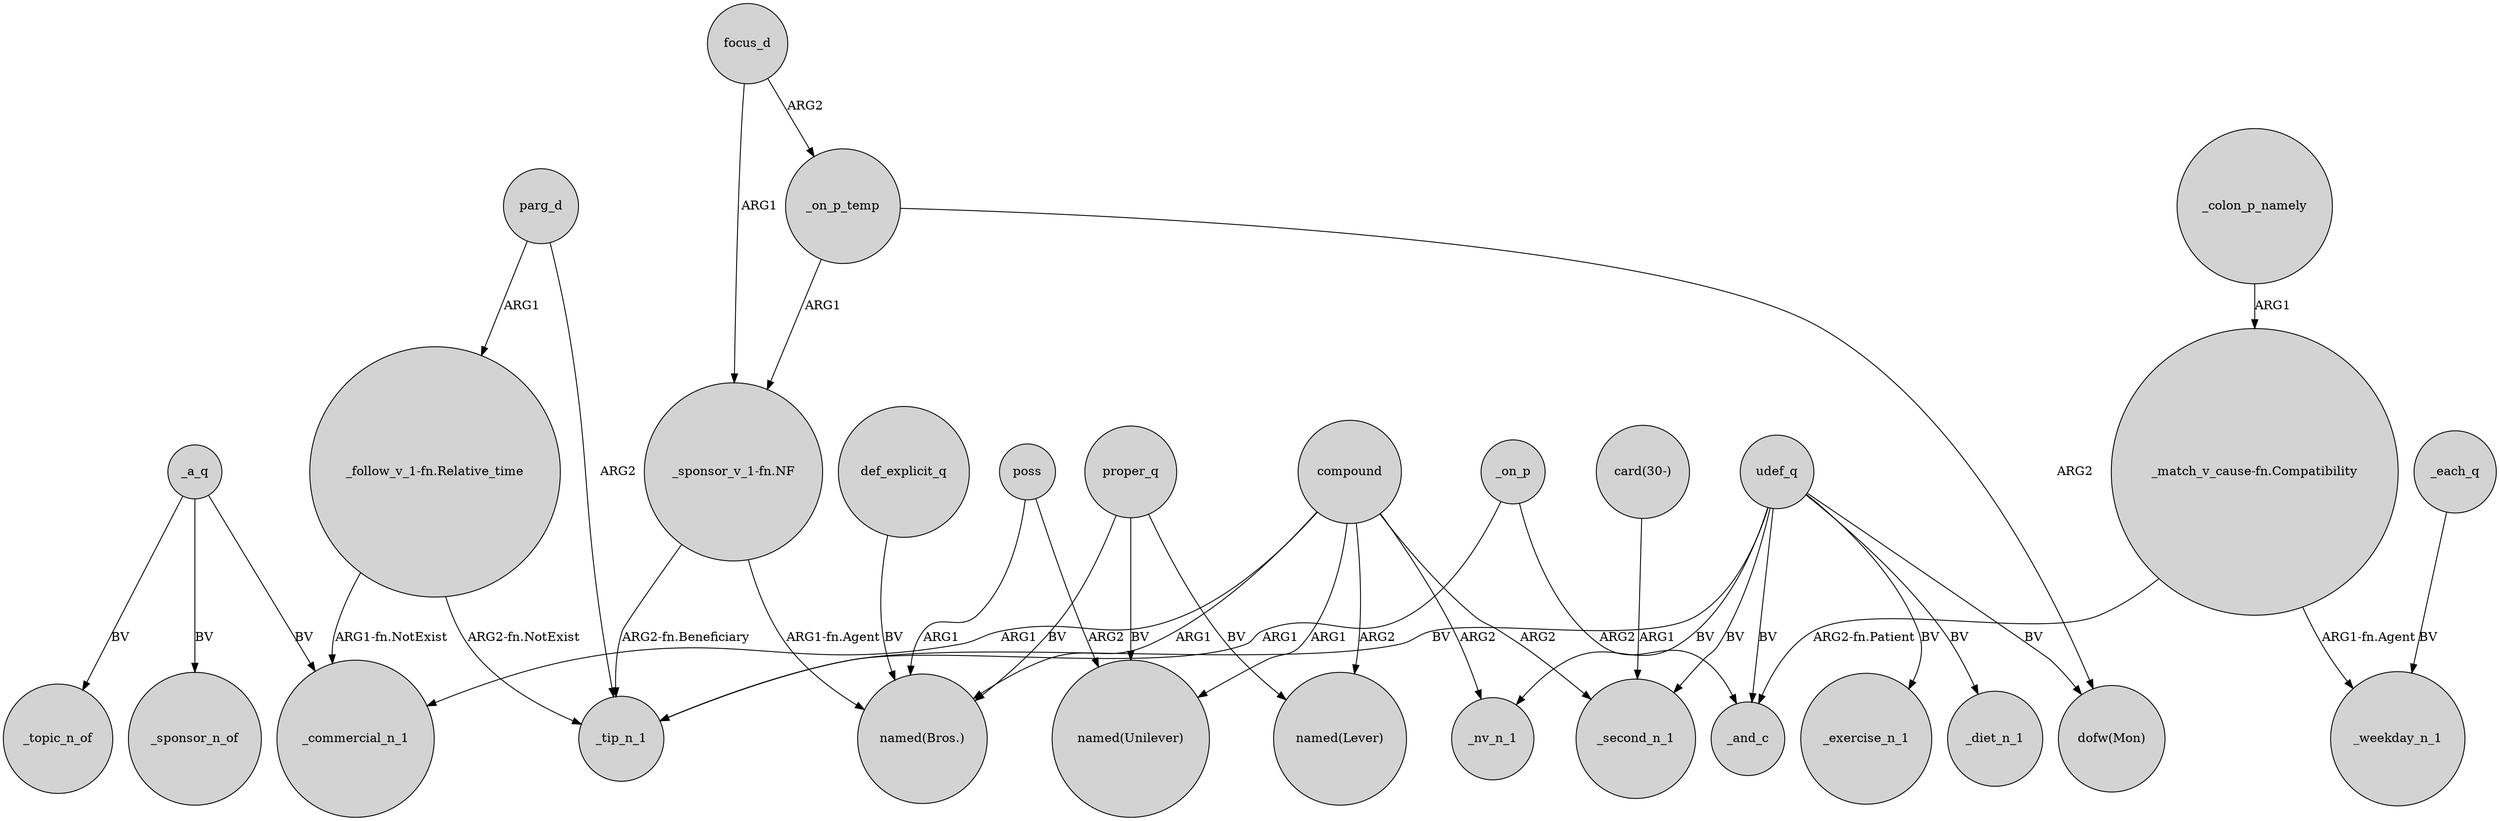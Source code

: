 digraph {
	node [shape=circle style=filled]
	compound -> _nv_n_1 [label=ARG2]
	"_match_v_cause-fn.Compatibility" -> _weekday_n_1 [label="ARG1-fn.Agent"]
	parg_d -> "_follow_v_1-fn.Relative_time" [label=ARG1]
	parg_d -> _tip_n_1 [label=ARG2]
	def_explicit_q -> "named(Bros.)" [label=BV]
	poss -> "named(Unilever)" [label=ARG2]
	compound -> "named(Lever)" [label=ARG2]
	"_sponsor_v_1-fn.NF" -> "named(Bros.)" [label="ARG1-fn.Agent"]
	udef_q -> "dofw(Mon)" [label=BV]
	_a_q -> _sponsor_n_of [label=BV]
	focus_d -> "_sponsor_v_1-fn.NF" [label=ARG1]
	"_follow_v_1-fn.Relative_time" -> _commercial_n_1 [label="ARG1-fn.NotExist"]
	udef_q -> _nv_n_1 [label=BV]
	_a_q -> _topic_n_of [label=BV]
	"_follow_v_1-fn.Relative_time" -> _tip_n_1 [label="ARG2-fn.NotExist"]
	compound -> "named(Unilever)" [label=ARG1]
	udef_q -> _diet_n_1 [label=BV]
	focus_d -> _on_p_temp [label=ARG2]
	_a_q -> _commercial_n_1 [label=BV]
	_on_p_temp -> "_sponsor_v_1-fn.NF" [label=ARG1]
	proper_q -> "named(Bros.)" [label=BV]
	compound -> _second_n_1 [label=ARG2]
	_on_p -> _tip_n_1 [label=ARG1]
	compound -> "named(Bros.)" [label=ARG1]
	udef_q -> _second_n_1 [label=BV]
	"_match_v_cause-fn.Compatibility" -> _and_c [label="ARG2-fn.Patient"]
	udef_q -> _tip_n_1 [label=BV]
	"card(30-)" -> _second_n_1 [label=ARG1]
	proper_q -> "named(Unilever)" [label=BV]
	_on_p_temp -> "dofw(Mon)" [label=ARG2]
	proper_q -> "named(Lever)" [label=BV]
	_on_p -> _and_c [label=ARG2]
	poss -> "named(Bros.)" [label=ARG1]
	compound -> _commercial_n_1 [label=ARG1]
	_each_q -> _weekday_n_1 [label=BV]
	udef_q -> _exercise_n_1 [label=BV]
	udef_q -> _and_c [label=BV]
	_colon_p_namely -> "_match_v_cause-fn.Compatibility" [label=ARG1]
	"_sponsor_v_1-fn.NF" -> _tip_n_1 [label="ARG2-fn.Beneficiary"]
}
